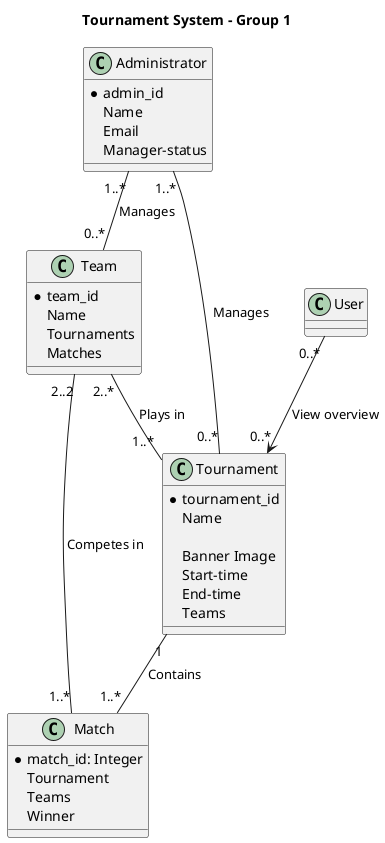 @startuml Tournament System
title Tournament System - Group 1 

class Match {
    *match_id: Integer
    Tournament
    Teams
    Winner
}

class Team {
    *team_id
    Name
    Tournaments
    Matches
}

class Tournament {
    *tournament_id
    Name
    
    Banner Image
    Start-time
    End-time
    Teams
}

class Administrator {
    *admin_id
    Name
    Email
    Manager-status
}

class User {
    
}

Team "2..*" -- "1..*" Tournament : "Plays in"
Tournament "1" -- "1..*" Match : "Contains"
Team "2..2" -- "1..*" Match : "Competes in"

Administrator "1..*" -- "0..*" Tournament : "Manages"
Administrator "1..*" -- "0..*" Team : "Manages"
User "0..*" --> "0..*" Tournament : "View overview"

@enduml